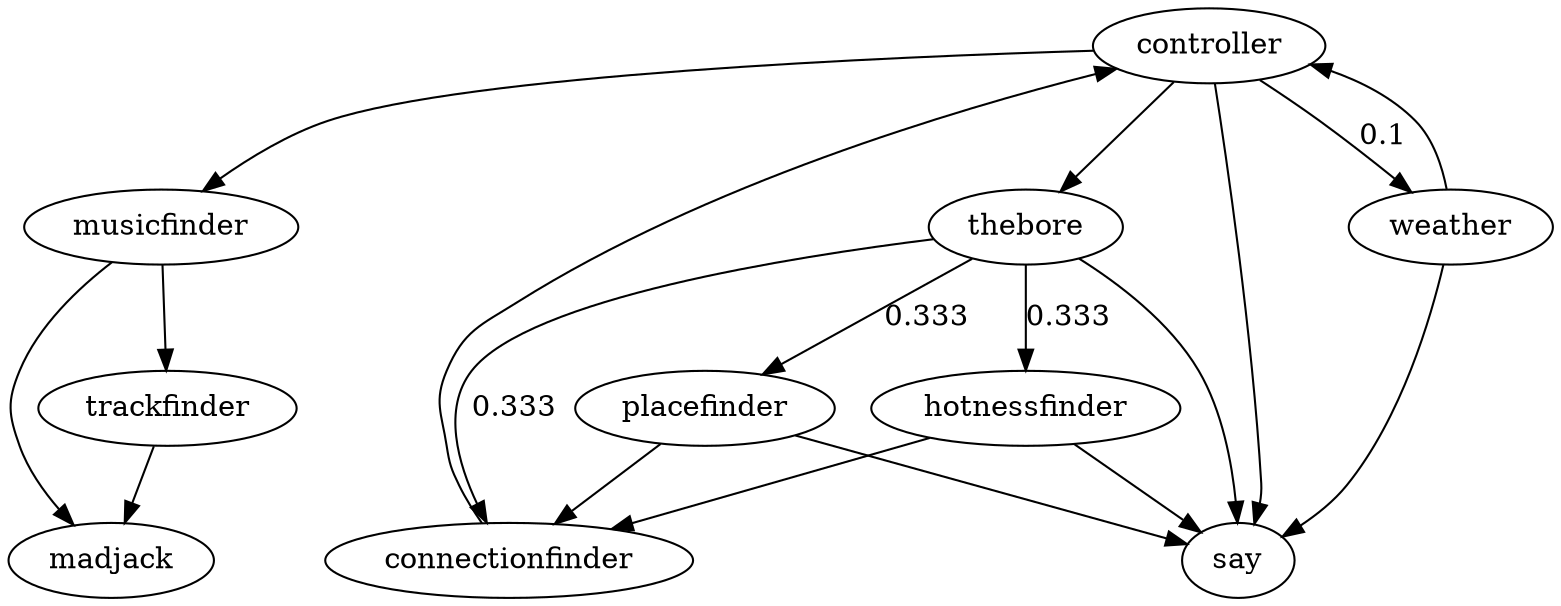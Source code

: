 digraph G { 
  controller -> musicfinder;
  controller -> thebore;
  controller -> weather [label=0.1];
  
  weather->controller;
  
  thebore -> hotnessfinder [label=0.333];
  thebore -> placefinder [label=0.333];
  thebore -> connectionfinder [label=0.333];
  
  placefinder -> connectionfinder;
  hotnessfinder -> connectionfinder;
  
  connectionfinder -> controller;
  
  controller -> say;
  thebore -> say;
  placefinder -> say;
  hotnessfinder -> say;
  weather -> say;
  
  musicfinder -> trackfinder;
  trackfinder -> madjack;
  musicfinder -> madjack;
}